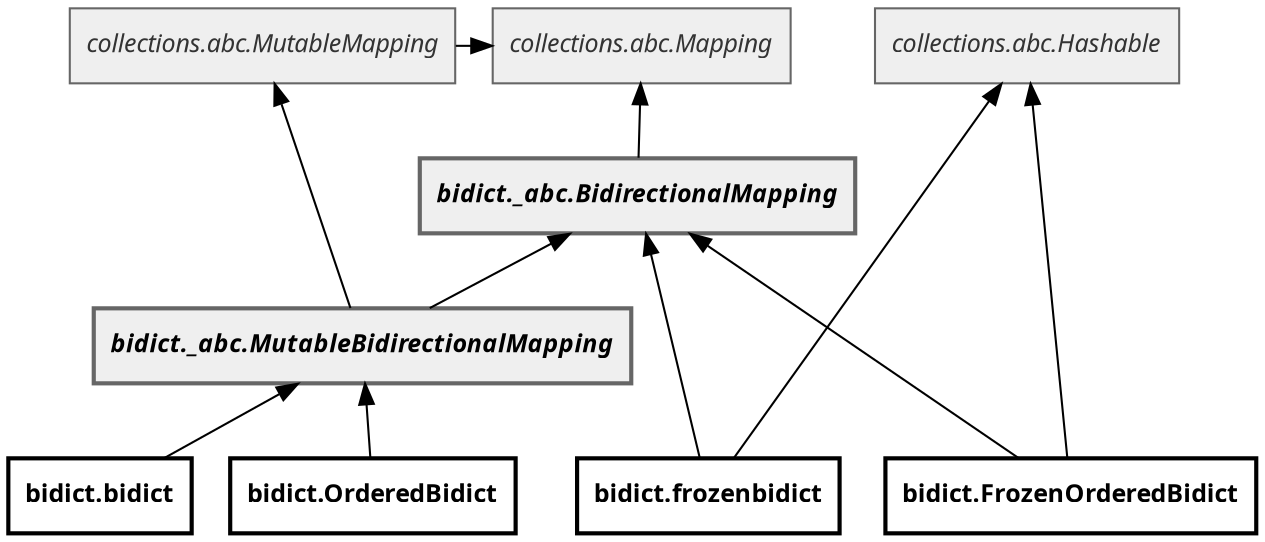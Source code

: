 // Copyright 2009-2020 Joshua Bronson. All Rights Reserved.
//
// This Source Code Form is subject to the terms of the Mozilla Public
// License, v. 2.0. If a copy of the MPL was not distributed with this
// file, You can obtain one at http://mozilla.org/MPL/2.0/.


// See ../build-docs.sh for how to generate an image from this file.

digraph G {
  rankdir=BT
  dpi=300
  node [fontsize="12", shape="box"]

  subgraph ABCs {
    node [fillcolor="#EFEFEF", color="#666666", fontcolor="#333333", style="filled", fontname="Cousine Nerd Font Italic"]
    Mapping [label="collections.abc.Mapping"]
    MutableMapping [label="collections.abc.MutableMapping"]
    Hashable [label="collections.abc.Hashable"]
    MutableMapping -> Mapping
    { rank=same Mapping MutableMapping Hashable }

    BidirectionalMapping [label="bidict._abc.BidirectionalMapping", style="filled, bold", fontcolor="black", fontname="Cousine Nerd Font Bold Italic"]
    MutableBidirectionalMapping [label="bidict._abc.MutableBidirectionalMapping", style="filled, bold", fontcolor="black", fontname="Cousine Nerd Font Bold Italic"]
    BidirectionalMapping -> Mapping
    MutableBidirectionalMapping -> BidirectionalMapping
    MutableBidirectionalMapping -> MutableMapping
  }

  subgraph {
    node [style="bold", fontname="FiraMono Nerd Font Bold"]

    bidict [label="bidict.bidict"]
    frozenbidict [label="bidict.frozenbidict"]
    OrderedBidict [label="bidict.OrderedBidict"]
    FrozenOrderedBidict [label="bidict.FrozenOrderedBidict"]

    bidict -> { MutableBidirectionalMapping }
    OrderedBidict -> { MutableBidirectionalMapping }
    FrozenOrderedBidict -> { BidirectionalMapping, Hashable }
    frozenbidict -> { BidirectionalMapping, Hashable }
    { rank=same bidict frozenbidict OrderedBidict FrozenOrderedBidict }
  }
}
